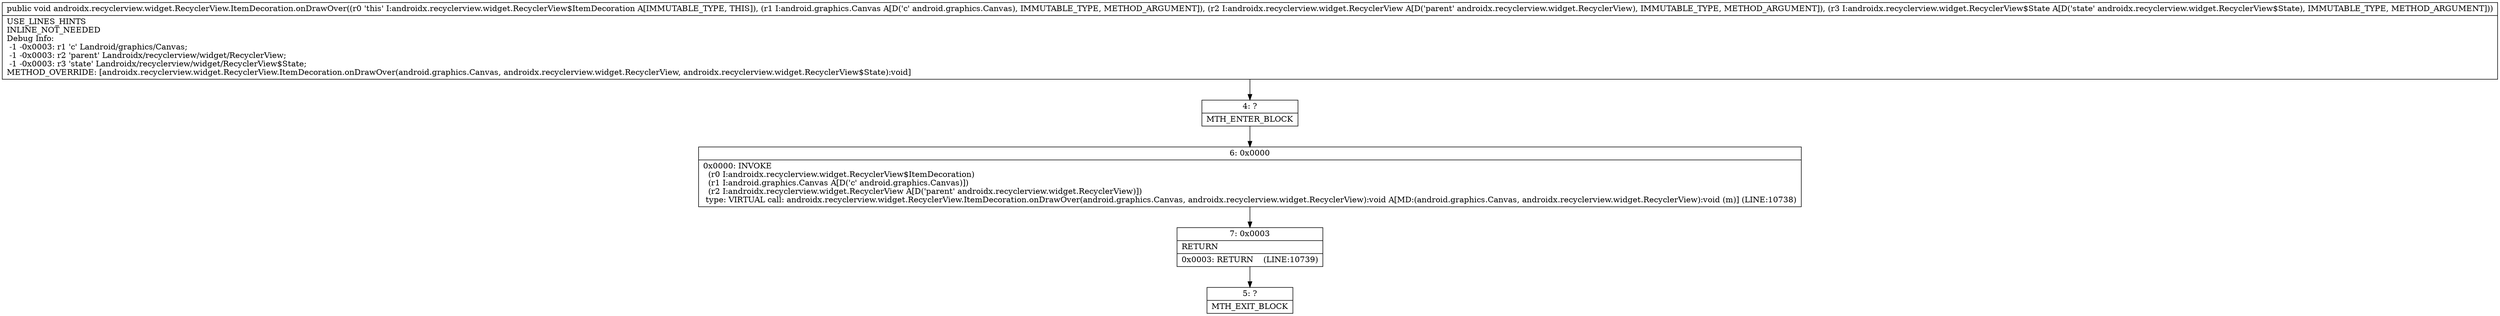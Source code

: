 digraph "CFG forandroidx.recyclerview.widget.RecyclerView.ItemDecoration.onDrawOver(Landroid\/graphics\/Canvas;Landroidx\/recyclerview\/widget\/RecyclerView;Landroidx\/recyclerview\/widget\/RecyclerView$State;)V" {
Node_4 [shape=record,label="{4\:\ ?|MTH_ENTER_BLOCK\l}"];
Node_6 [shape=record,label="{6\:\ 0x0000|0x0000: INVOKE  \l  (r0 I:androidx.recyclerview.widget.RecyclerView$ItemDecoration)\l  (r1 I:android.graphics.Canvas A[D('c' android.graphics.Canvas)])\l  (r2 I:androidx.recyclerview.widget.RecyclerView A[D('parent' androidx.recyclerview.widget.RecyclerView)])\l type: VIRTUAL call: androidx.recyclerview.widget.RecyclerView.ItemDecoration.onDrawOver(android.graphics.Canvas, androidx.recyclerview.widget.RecyclerView):void A[MD:(android.graphics.Canvas, androidx.recyclerview.widget.RecyclerView):void (m)] (LINE:10738)\l}"];
Node_7 [shape=record,label="{7\:\ 0x0003|RETURN\l|0x0003: RETURN    (LINE:10739)\l}"];
Node_5 [shape=record,label="{5\:\ ?|MTH_EXIT_BLOCK\l}"];
MethodNode[shape=record,label="{public void androidx.recyclerview.widget.RecyclerView.ItemDecoration.onDrawOver((r0 'this' I:androidx.recyclerview.widget.RecyclerView$ItemDecoration A[IMMUTABLE_TYPE, THIS]), (r1 I:android.graphics.Canvas A[D('c' android.graphics.Canvas), IMMUTABLE_TYPE, METHOD_ARGUMENT]), (r2 I:androidx.recyclerview.widget.RecyclerView A[D('parent' androidx.recyclerview.widget.RecyclerView), IMMUTABLE_TYPE, METHOD_ARGUMENT]), (r3 I:androidx.recyclerview.widget.RecyclerView$State A[D('state' androidx.recyclerview.widget.RecyclerView$State), IMMUTABLE_TYPE, METHOD_ARGUMENT]))  | USE_LINES_HINTS\lINLINE_NOT_NEEDED\lDebug Info:\l  \-1 \-0x0003: r1 'c' Landroid\/graphics\/Canvas;\l  \-1 \-0x0003: r2 'parent' Landroidx\/recyclerview\/widget\/RecyclerView;\l  \-1 \-0x0003: r3 'state' Landroidx\/recyclerview\/widget\/RecyclerView$State;\lMETHOD_OVERRIDE: [androidx.recyclerview.widget.RecyclerView.ItemDecoration.onDrawOver(android.graphics.Canvas, androidx.recyclerview.widget.RecyclerView, androidx.recyclerview.widget.RecyclerView$State):void]\l}"];
MethodNode -> Node_4;Node_4 -> Node_6;
Node_6 -> Node_7;
Node_7 -> Node_5;
}

